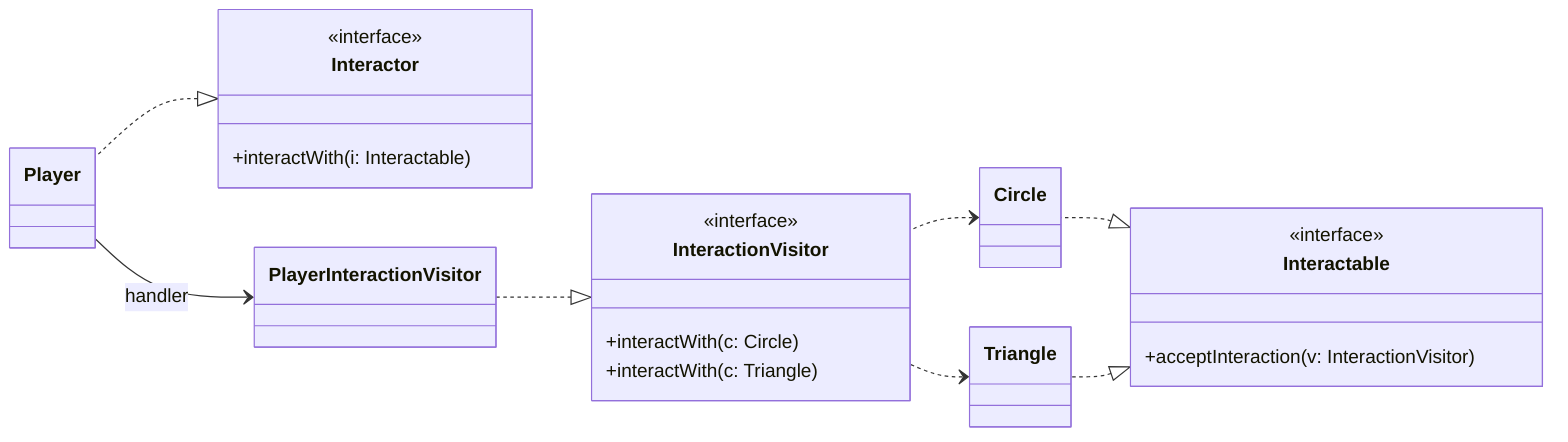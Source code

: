 classDiagram
    direction RL

    class InteractionVisitor {
        +interactWith(c: Circle)
        +interactWith(c: Triangle)
    }
    <<interface>> InteractionVisitor
    
    class Interactable {
        +acceptInteraction(v: InteractionVisitor)
    }
    <<interface>> Interactable

    Interactable <|.. Circle
    Interactable <|.. Triangle

    class Circle {

    }

    class Triangle {

    }

    Circle <.. InteractionVisitor
    Triangle <.. InteractionVisitor
    InteractionVisitor <|.. PlayerInteractionVisitor

    class PlayerInteractionVisitor {

    }

    class Player {

    }

    class Interactor {
        +interactWith(i: Interactable)
    }
    <<interface>> Interactor

    Interactor <|.. Player
    PlayerInteractionVisitor <-- Player : handler